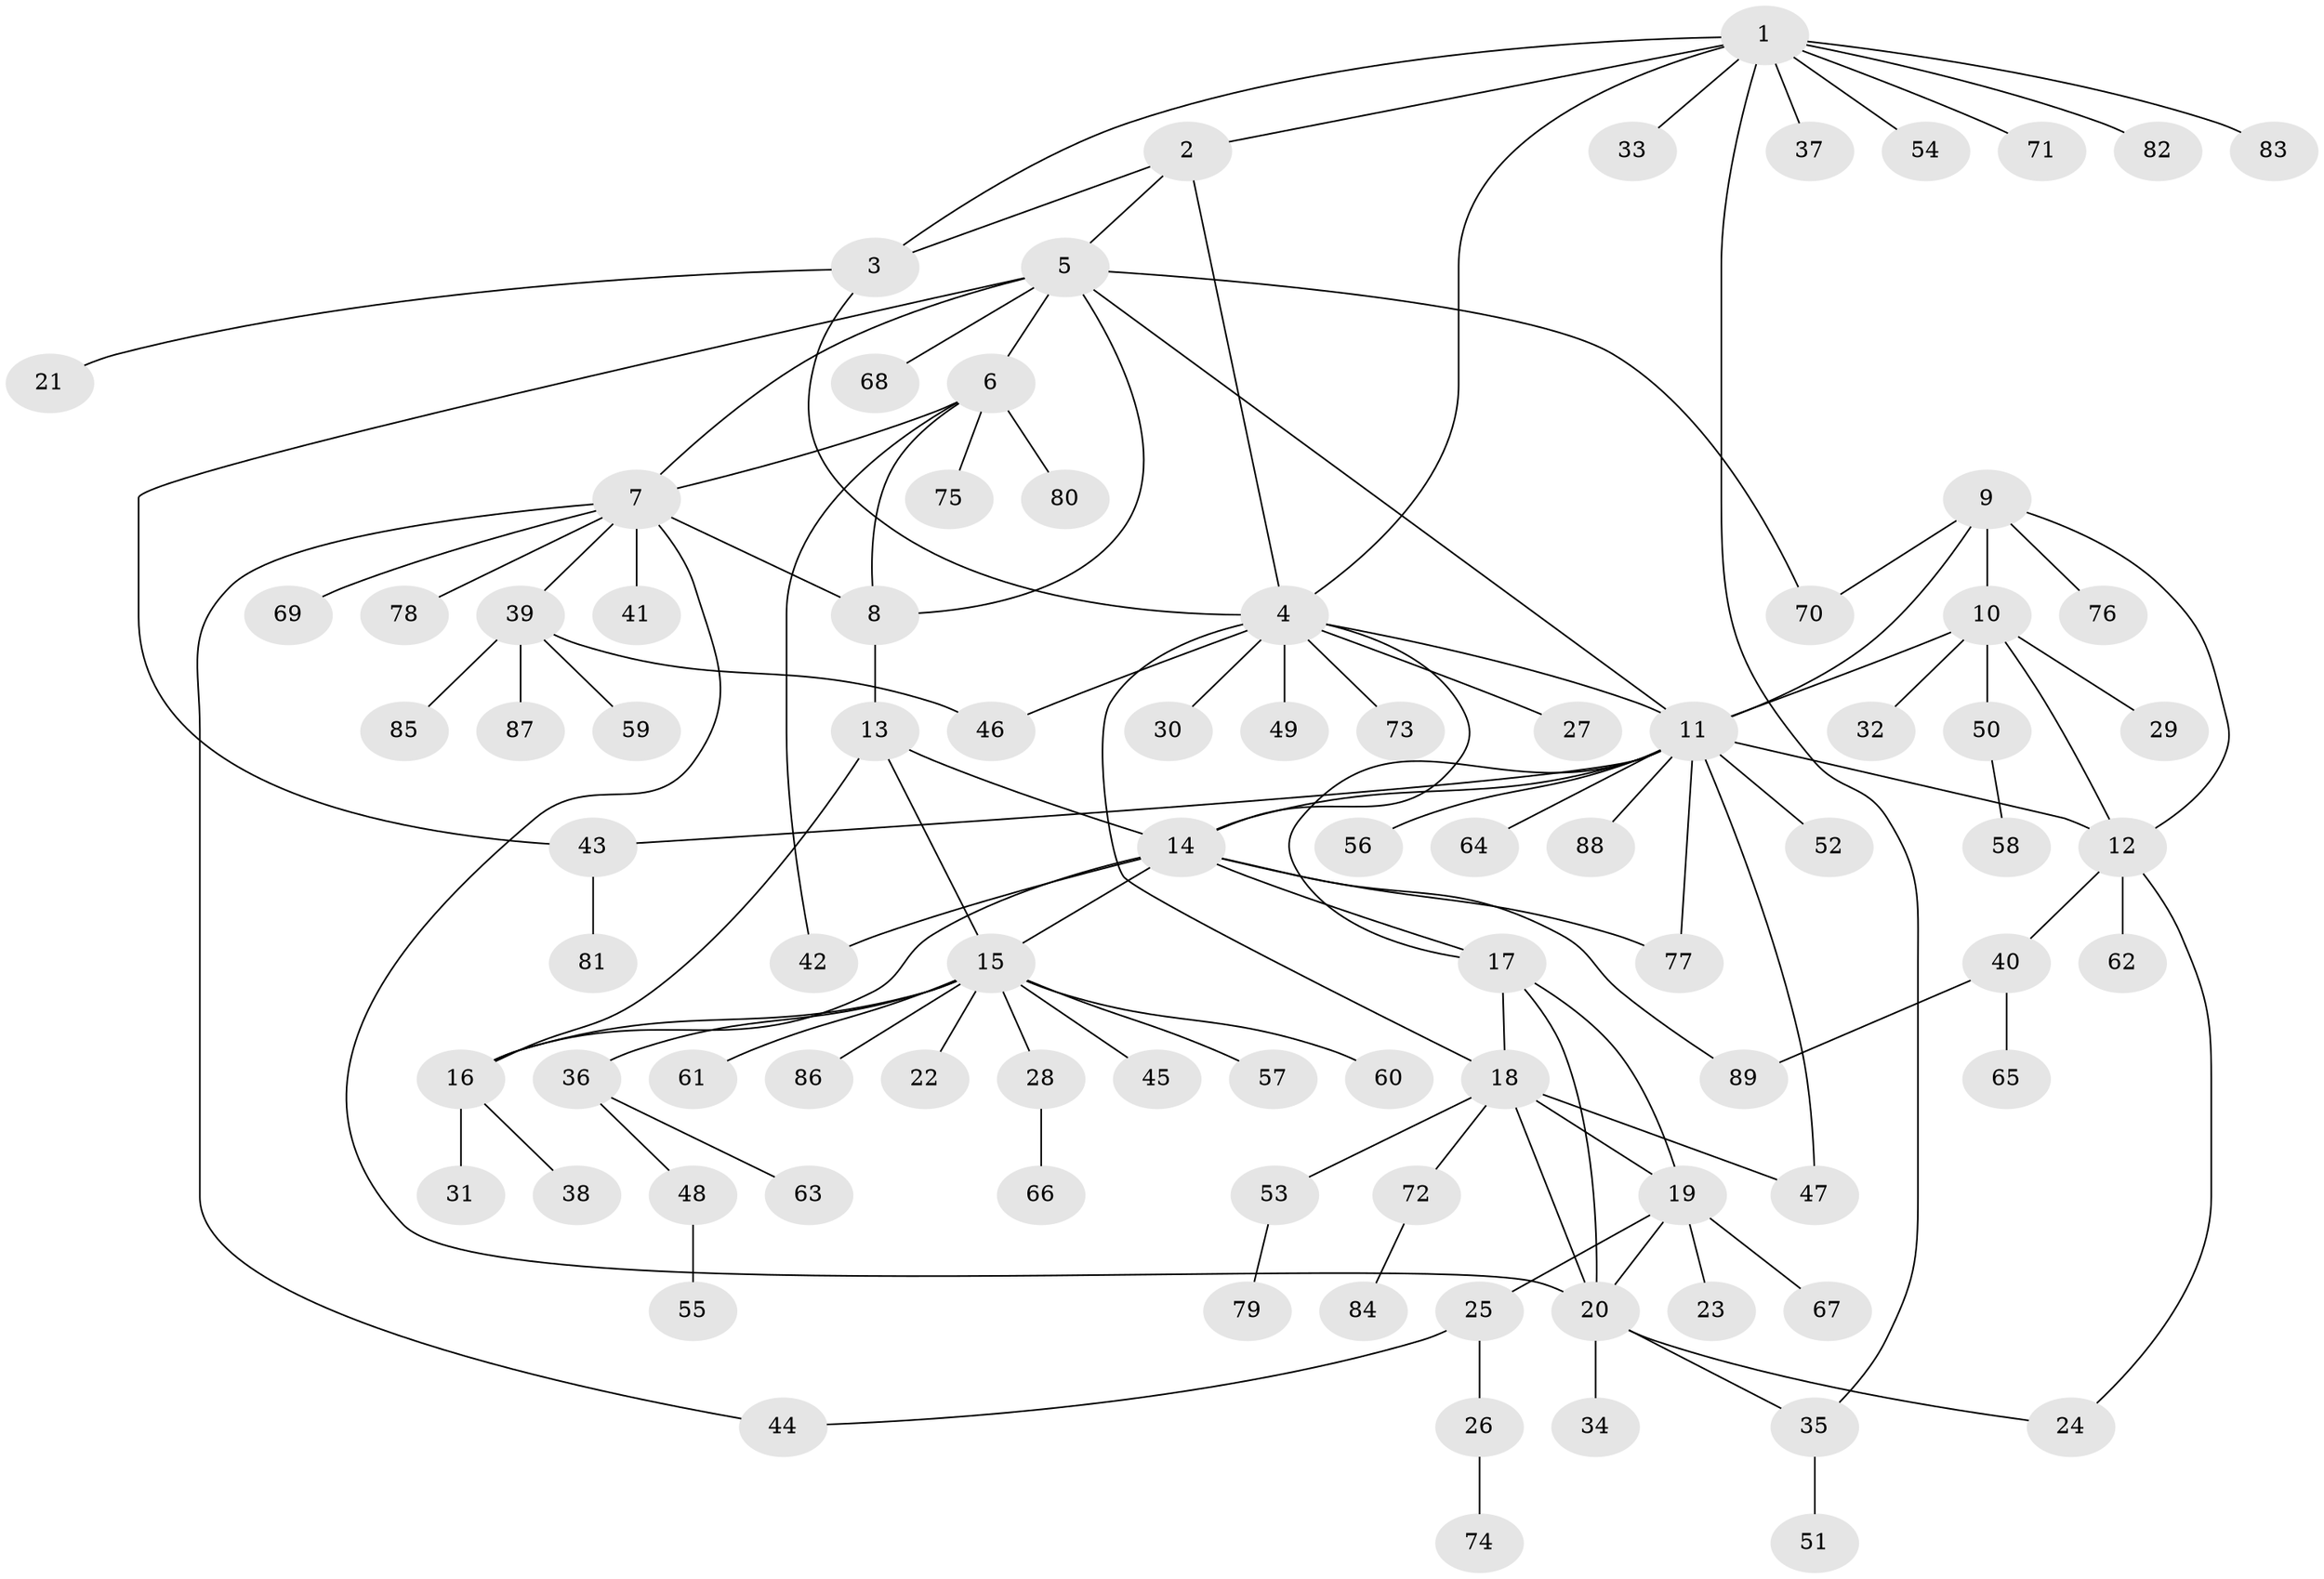 // coarse degree distribution, {10: 0.030303030303030304, 2: 0.09090909090909091, 14: 0.015151515151515152, 7: 0.045454545454545456, 6: 0.015151515151515152, 4: 0.07575757575757576, 5: 0.045454545454545456, 18: 0.015151515151515152, 1: 0.6060606060606061, 3: 0.06060606060606061}
// Generated by graph-tools (version 1.1) at 2025/42/03/06/25 10:42:07]
// undirected, 89 vertices, 119 edges
graph export_dot {
graph [start="1"]
  node [color=gray90,style=filled];
  1;
  2;
  3;
  4;
  5;
  6;
  7;
  8;
  9;
  10;
  11;
  12;
  13;
  14;
  15;
  16;
  17;
  18;
  19;
  20;
  21;
  22;
  23;
  24;
  25;
  26;
  27;
  28;
  29;
  30;
  31;
  32;
  33;
  34;
  35;
  36;
  37;
  38;
  39;
  40;
  41;
  42;
  43;
  44;
  45;
  46;
  47;
  48;
  49;
  50;
  51;
  52;
  53;
  54;
  55;
  56;
  57;
  58;
  59;
  60;
  61;
  62;
  63;
  64;
  65;
  66;
  67;
  68;
  69;
  70;
  71;
  72;
  73;
  74;
  75;
  76;
  77;
  78;
  79;
  80;
  81;
  82;
  83;
  84;
  85;
  86;
  87;
  88;
  89;
  1 -- 2;
  1 -- 3;
  1 -- 4;
  1 -- 33;
  1 -- 35;
  1 -- 37;
  1 -- 54;
  1 -- 71;
  1 -- 82;
  1 -- 83;
  2 -- 3;
  2 -- 4;
  2 -- 5;
  3 -- 4;
  3 -- 21;
  4 -- 11;
  4 -- 14;
  4 -- 18;
  4 -- 27;
  4 -- 30;
  4 -- 46;
  4 -- 49;
  4 -- 73;
  5 -- 6;
  5 -- 7;
  5 -- 8;
  5 -- 11;
  5 -- 43;
  5 -- 68;
  5 -- 70;
  6 -- 7;
  6 -- 8;
  6 -- 42;
  6 -- 75;
  6 -- 80;
  7 -- 8;
  7 -- 20;
  7 -- 39;
  7 -- 41;
  7 -- 44;
  7 -- 69;
  7 -- 78;
  8 -- 13;
  9 -- 10;
  9 -- 11;
  9 -- 12;
  9 -- 70;
  9 -- 76;
  10 -- 11;
  10 -- 12;
  10 -- 29;
  10 -- 32;
  10 -- 50;
  11 -- 12;
  11 -- 14;
  11 -- 17;
  11 -- 43;
  11 -- 47;
  11 -- 52;
  11 -- 56;
  11 -- 64;
  11 -- 77;
  11 -- 88;
  12 -- 24;
  12 -- 40;
  12 -- 62;
  13 -- 14;
  13 -- 15;
  13 -- 16;
  14 -- 15;
  14 -- 16;
  14 -- 17;
  14 -- 42;
  14 -- 77;
  14 -- 89;
  15 -- 16;
  15 -- 22;
  15 -- 28;
  15 -- 36;
  15 -- 45;
  15 -- 57;
  15 -- 60;
  15 -- 61;
  15 -- 86;
  16 -- 31;
  16 -- 38;
  17 -- 18;
  17 -- 19;
  17 -- 20;
  18 -- 19;
  18 -- 20;
  18 -- 47;
  18 -- 53;
  18 -- 72;
  19 -- 20;
  19 -- 23;
  19 -- 25;
  19 -- 67;
  20 -- 24;
  20 -- 34;
  20 -- 35;
  25 -- 26;
  25 -- 44;
  26 -- 74;
  28 -- 66;
  35 -- 51;
  36 -- 48;
  36 -- 63;
  39 -- 46;
  39 -- 59;
  39 -- 85;
  39 -- 87;
  40 -- 65;
  40 -- 89;
  43 -- 81;
  48 -- 55;
  50 -- 58;
  53 -- 79;
  72 -- 84;
}
